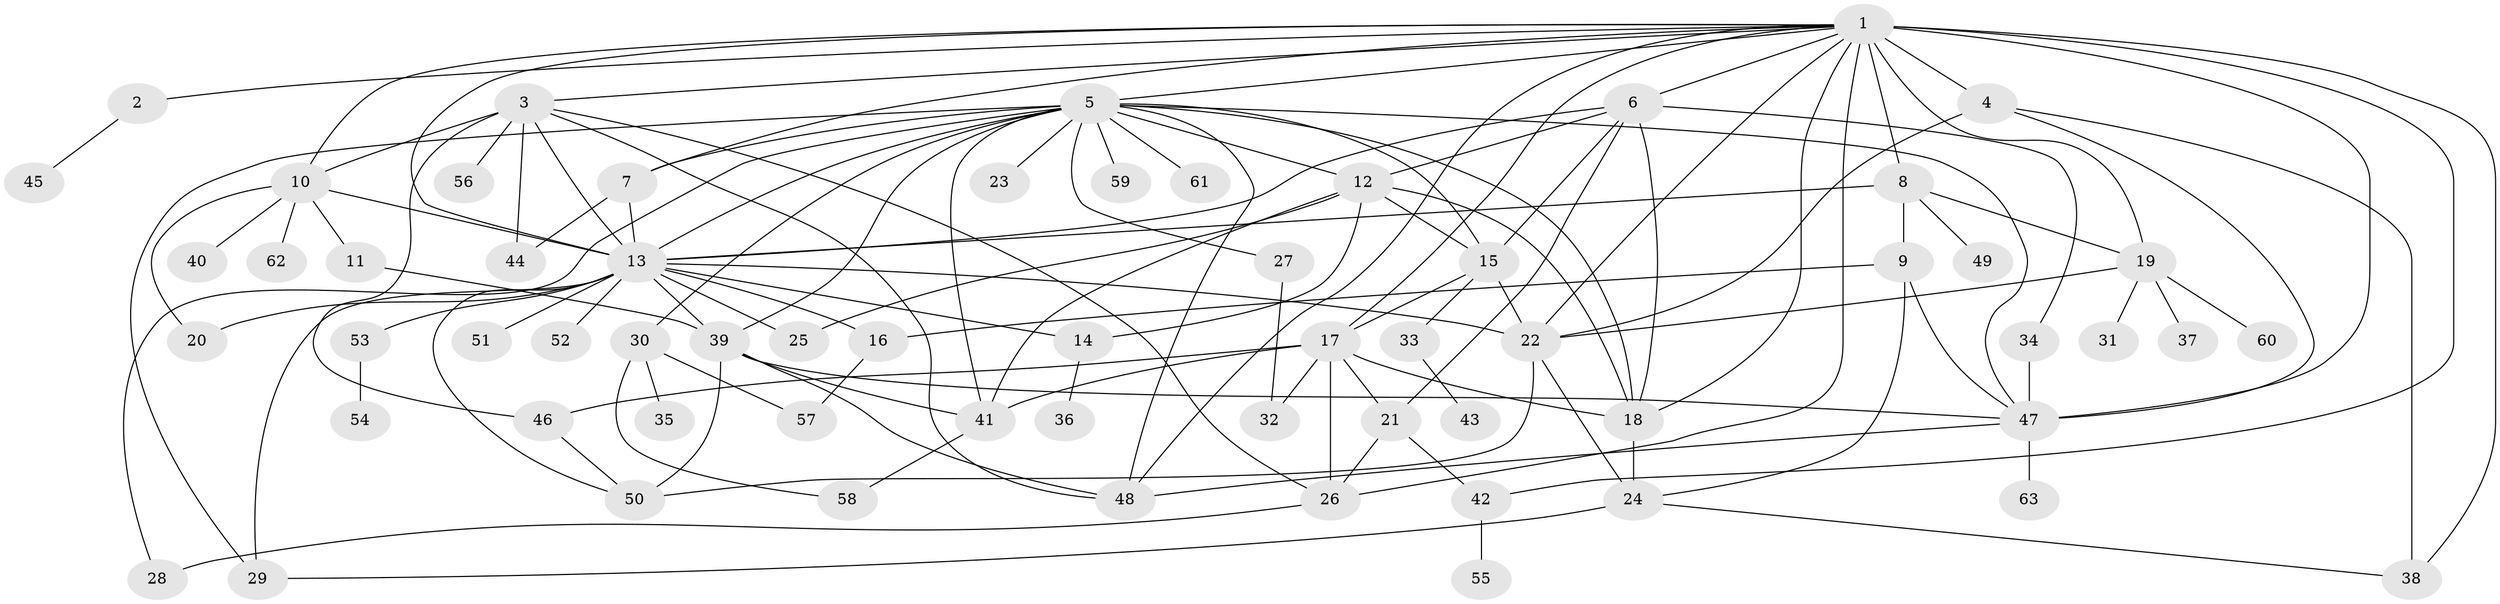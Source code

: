 // original degree distribution, {34: 0.007936507936507936, 3: 0.11904761904761904, 10: 0.007936507936507936, 1: 0.4523809523809524, 20: 0.007936507936507936, 9: 0.015873015873015872, 2: 0.1984126984126984, 7: 0.015873015873015872, 5: 0.031746031746031744, 14: 0.007936507936507936, 19: 0.015873015873015872, 4: 0.0873015873015873, 6: 0.023809523809523808, 12: 0.007936507936507936}
// Generated by graph-tools (version 1.1) at 2025/35/03/09/25 02:35:52]
// undirected, 63 vertices, 121 edges
graph export_dot {
graph [start="1"]
  node [color=gray90,style=filled];
  1;
  2;
  3;
  4;
  5;
  6;
  7;
  8;
  9;
  10;
  11;
  12;
  13;
  14;
  15;
  16;
  17;
  18;
  19;
  20;
  21;
  22;
  23;
  24;
  25;
  26;
  27;
  28;
  29;
  30;
  31;
  32;
  33;
  34;
  35;
  36;
  37;
  38;
  39;
  40;
  41;
  42;
  43;
  44;
  45;
  46;
  47;
  48;
  49;
  50;
  51;
  52;
  53;
  54;
  55;
  56;
  57;
  58;
  59;
  60;
  61;
  62;
  63;
  1 -- 2 [weight=1.0];
  1 -- 3 [weight=1.0];
  1 -- 4 [weight=9.0];
  1 -- 5 [weight=1.0];
  1 -- 6 [weight=1.0];
  1 -- 7 [weight=1.0];
  1 -- 8 [weight=1.0];
  1 -- 10 [weight=1.0];
  1 -- 13 [weight=1.0];
  1 -- 17 [weight=1.0];
  1 -- 18 [weight=2.0];
  1 -- 19 [weight=1.0];
  1 -- 22 [weight=1.0];
  1 -- 26 [weight=2.0];
  1 -- 38 [weight=1.0];
  1 -- 42 [weight=1.0];
  1 -- 47 [weight=1.0];
  1 -- 48 [weight=1.0];
  2 -- 45 [weight=1.0];
  3 -- 10 [weight=1.0];
  3 -- 13 [weight=1.0];
  3 -- 26 [weight=1.0];
  3 -- 44 [weight=1.0];
  3 -- 46 [weight=1.0];
  3 -- 48 [weight=1.0];
  3 -- 56 [weight=2.0];
  4 -- 22 [weight=1.0];
  4 -- 38 [weight=1.0];
  4 -- 47 [weight=1.0];
  5 -- 7 [weight=1.0];
  5 -- 12 [weight=1.0];
  5 -- 13 [weight=1.0];
  5 -- 15 [weight=1.0];
  5 -- 18 [weight=1.0];
  5 -- 23 [weight=1.0];
  5 -- 27 [weight=1.0];
  5 -- 28 [weight=1.0];
  5 -- 29 [weight=1.0];
  5 -- 30 [weight=1.0];
  5 -- 39 [weight=1.0];
  5 -- 41 [weight=1.0];
  5 -- 47 [weight=2.0];
  5 -- 48 [weight=1.0];
  5 -- 59 [weight=1.0];
  5 -- 61 [weight=1.0];
  6 -- 12 [weight=1.0];
  6 -- 13 [weight=1.0];
  6 -- 15 [weight=1.0];
  6 -- 18 [weight=1.0];
  6 -- 21 [weight=2.0];
  6 -- 34 [weight=1.0];
  7 -- 13 [weight=1.0];
  7 -- 44 [weight=1.0];
  8 -- 9 [weight=1.0];
  8 -- 13 [weight=1.0];
  8 -- 19 [weight=1.0];
  8 -- 49 [weight=1.0];
  9 -- 16 [weight=1.0];
  9 -- 24 [weight=1.0];
  9 -- 47 [weight=1.0];
  10 -- 11 [weight=1.0];
  10 -- 13 [weight=1.0];
  10 -- 20 [weight=1.0];
  10 -- 40 [weight=1.0];
  10 -- 62 [weight=1.0];
  11 -- 39 [weight=1.0];
  12 -- 14 [weight=1.0];
  12 -- 15 [weight=1.0];
  12 -- 18 [weight=6.0];
  12 -- 25 [weight=1.0];
  12 -- 41 [weight=1.0];
  13 -- 14 [weight=1.0];
  13 -- 16 [weight=1.0];
  13 -- 20 [weight=1.0];
  13 -- 22 [weight=1.0];
  13 -- 25 [weight=1.0];
  13 -- 29 [weight=1.0];
  13 -- 39 [weight=1.0];
  13 -- 50 [weight=1.0];
  13 -- 51 [weight=1.0];
  13 -- 52 [weight=1.0];
  13 -- 53 [weight=1.0];
  14 -- 36 [weight=1.0];
  15 -- 17 [weight=1.0];
  15 -- 22 [weight=1.0];
  15 -- 33 [weight=1.0];
  16 -- 57 [weight=1.0];
  17 -- 18 [weight=2.0];
  17 -- 21 [weight=1.0];
  17 -- 26 [weight=6.0];
  17 -- 32 [weight=1.0];
  17 -- 41 [weight=2.0];
  17 -- 46 [weight=1.0];
  18 -- 24 [weight=1.0];
  19 -- 22 [weight=1.0];
  19 -- 31 [weight=1.0];
  19 -- 37 [weight=1.0];
  19 -- 60 [weight=1.0];
  21 -- 26 [weight=1.0];
  21 -- 42 [weight=1.0];
  22 -- 24 [weight=1.0];
  22 -- 50 [weight=1.0];
  24 -- 29 [weight=1.0];
  24 -- 38 [weight=1.0];
  26 -- 28 [weight=1.0];
  27 -- 32 [weight=1.0];
  30 -- 35 [weight=1.0];
  30 -- 57 [weight=1.0];
  30 -- 58 [weight=1.0];
  33 -- 43 [weight=1.0];
  34 -- 47 [weight=4.0];
  39 -- 41 [weight=5.0];
  39 -- 47 [weight=1.0];
  39 -- 48 [weight=1.0];
  39 -- 50 [weight=1.0];
  41 -- 58 [weight=1.0];
  42 -- 55 [weight=1.0];
  46 -- 50 [weight=1.0];
  47 -- 48 [weight=1.0];
  47 -- 63 [weight=1.0];
  53 -- 54 [weight=1.0];
}
